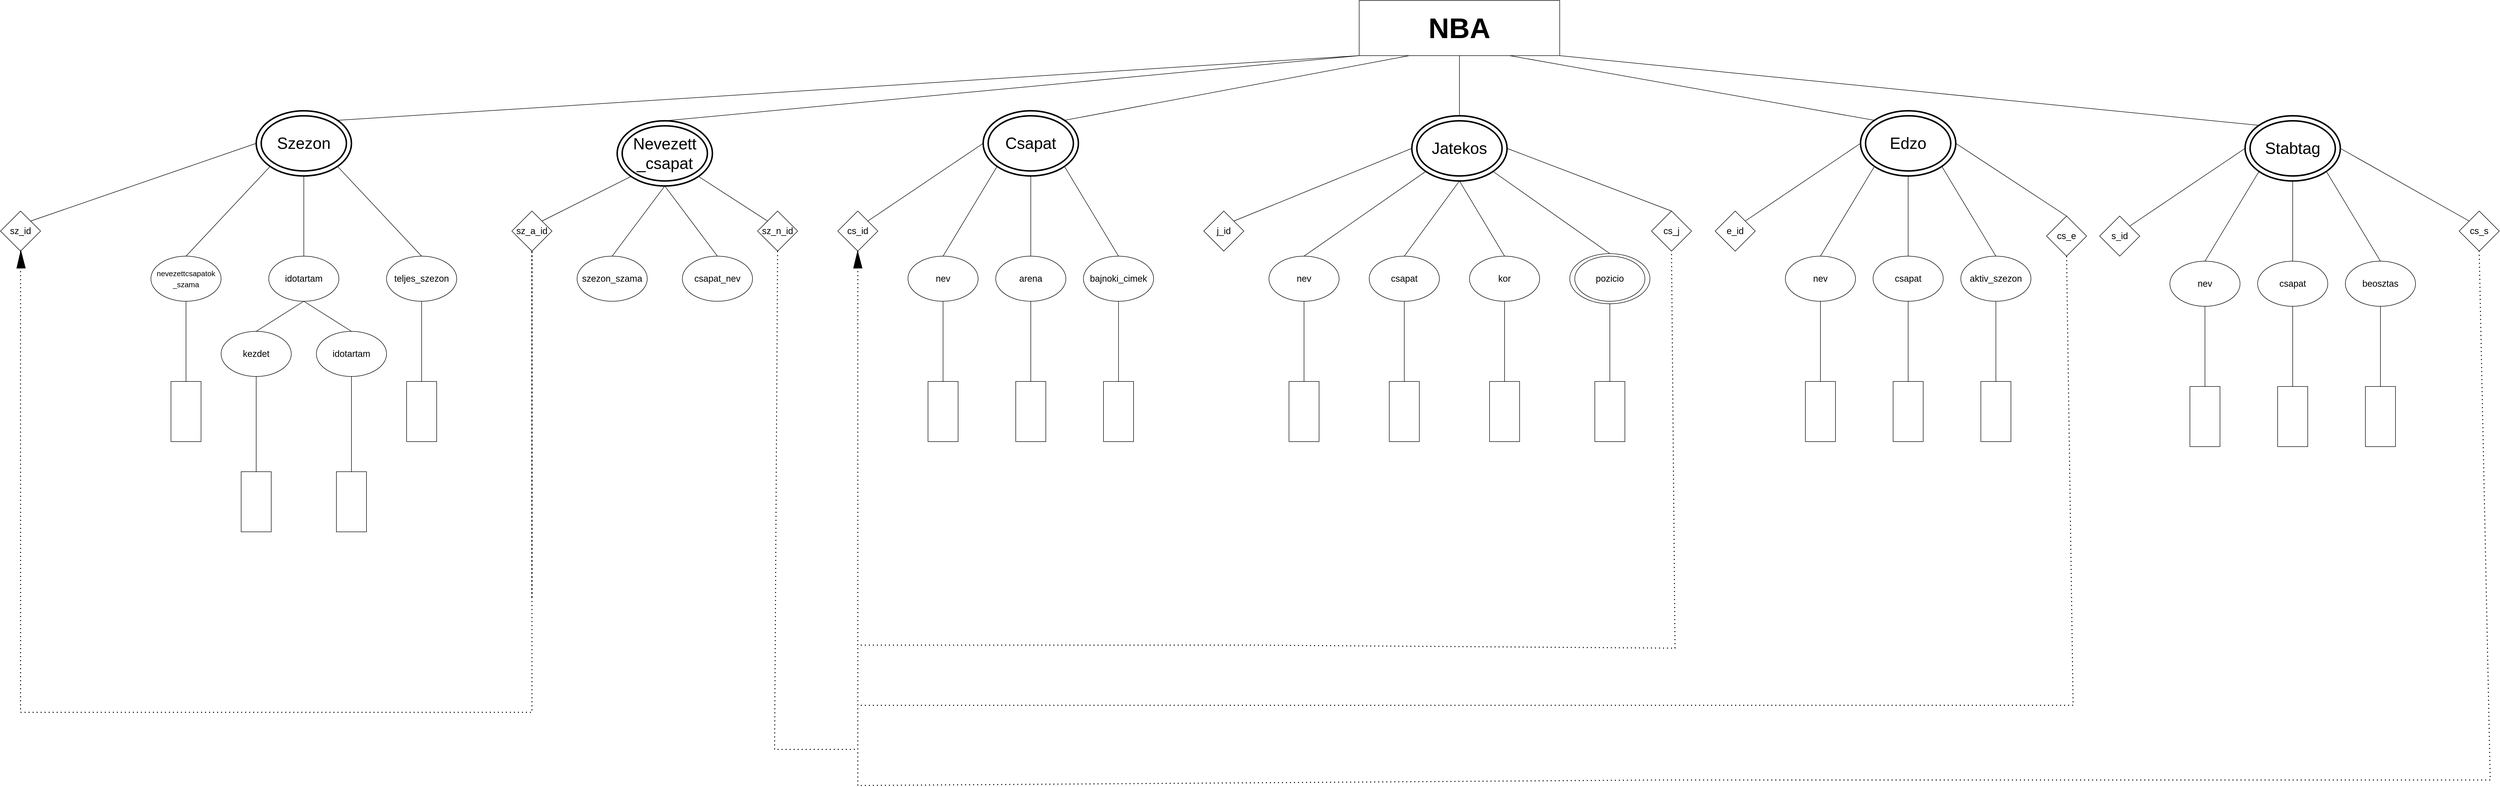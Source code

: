 <mxfile version="20.3.0" type="device"><diagram id="XvkSW-21fXnKcJ_qnchB" name="1 oldal"><mxGraphModel dx="9149" dy="3593" grid="0" gridSize="10" guides="1" tooltips="1" connect="1" arrows="1" fold="1" page="1" pageScale="1" pageWidth="2336" pageHeight="1654" math="0" shadow="0"><root><mxCell id="0"/><mxCell id="1" parent="0"/><mxCell id="HD0RtBmi1wd71vwxztZB-1" value="&lt;font style=&quot;font-size: 57px&quot;&gt;&lt;b&gt;NBA&lt;/b&gt;&lt;/font&gt;" style="rounded=0;whiteSpace=wrap;html=1;" parent="1" vertex="1"><mxGeometry x="1240" y="30" width="400" height="110" as="geometry"/></mxCell><mxCell id="HD0RtBmi1wd71vwxztZB-2" value="" style="ellipse;whiteSpace=wrap;html=1;shadow=0;strokeWidth=3;perimeterSpacing=0;sketch=0;verticalAlign=middle;horizontal=1;fillColor=none;" parent="1" vertex="1"><mxGeometry x="-950" y="260" width="170" height="110" as="geometry"/></mxCell><mxCell id="HD0RtBmi1wd71vwxztZB-7" value="&lt;font style=&quot;font-size: 32px&quot;&gt;Szezon&lt;/font&gt;" style="ellipse;whiteSpace=wrap;html=1;shadow=0;sketch=0;strokeColor=#000000;strokeWidth=3;fillColor=none;gradientColor=none;" parent="1" vertex="1"><mxGeometry x="-960" y="250" width="190" height="130" as="geometry"/></mxCell><mxCell id="HD0RtBmi1wd71vwxztZB-28" value="idotartam" style="ellipse;whiteSpace=wrap;html=1;shadow=0;sketch=0;strokeColor=#000000;strokeWidth=1;fillColor=none;gradientColor=none;fontSize=18;" parent="1" vertex="1"><mxGeometry x="-935" y="540" width="140" height="90" as="geometry"/></mxCell><mxCell id="HD0RtBmi1wd71vwxztZB-29" value="&lt;font style=&quot;font-size: 15px&quot;&gt;nevezettcsapatok&lt;br&gt;_szama&lt;/font&gt;" style="ellipse;whiteSpace=wrap;html=1;shadow=0;sketch=0;strokeColor=#000000;strokeWidth=1;fillColor=none;gradientColor=none;fontSize=18;" parent="1" vertex="1"><mxGeometry x="-1170" y="540" width="140" height="90" as="geometry"/></mxCell><mxCell id="HD0RtBmi1wd71vwxztZB-30" value="teljes_szezon" style="ellipse;whiteSpace=wrap;html=1;shadow=0;sketch=0;strokeColor=#000000;strokeWidth=1;fillColor=none;gradientColor=none;fontSize=18;" parent="1" vertex="1"><mxGeometry x="-700" y="540" width="140" height="90" as="geometry"/></mxCell><mxCell id="HD0RtBmi1wd71vwxztZB-31" value="kezdet" style="ellipse;whiteSpace=wrap;html=1;shadow=0;sketch=0;strokeColor=#000000;strokeWidth=1;fillColor=none;gradientColor=none;fontSize=18;" parent="1" vertex="1"><mxGeometry x="-1030" y="690" width="140" height="90" as="geometry"/></mxCell><mxCell id="HD0RtBmi1wd71vwxztZB-32" value="idotartam" style="ellipse;whiteSpace=wrap;html=1;shadow=0;sketch=0;strokeColor=#000000;strokeWidth=1;fillColor=none;gradientColor=none;fontSize=18;" parent="1" vertex="1"><mxGeometry x="-840" y="690" width="140" height="90" as="geometry"/></mxCell><mxCell id="HD0RtBmi1wd71vwxztZB-33" value="" style="ellipse;whiteSpace=wrap;html=1;shadow=0;strokeWidth=3;perimeterSpacing=0;sketch=0;verticalAlign=middle;horizontal=1;fillColor=none;" parent="1" vertex="1"><mxGeometry x="500" y="260" width="170" height="110" as="geometry"/></mxCell><mxCell id="HD0RtBmi1wd71vwxztZB-34" value="&lt;font style=&quot;font-size: 32px&quot;&gt;Csapat&lt;/font&gt;" style="ellipse;whiteSpace=wrap;html=1;shadow=0;sketch=0;strokeColor=#000000;strokeWidth=3;fillColor=none;gradientColor=none;" parent="1" vertex="1"><mxGeometry x="490" y="250" width="190" height="130" as="geometry"/></mxCell><mxCell id="HD0RtBmi1wd71vwxztZB-35" value="nev" style="ellipse;whiteSpace=wrap;html=1;shadow=0;sketch=0;strokeColor=#000000;strokeWidth=1;fillColor=none;gradientColor=none;fontSize=18;" parent="1" vertex="1"><mxGeometry x="340" y="540" width="140" height="90" as="geometry"/></mxCell><mxCell id="HD0RtBmi1wd71vwxztZB-36" value="sz_id" style="rhombus;whiteSpace=wrap;html=1;shadow=0;sketch=0;strokeColor=#000000;strokeWidth=1;fillColor=none;gradientColor=none;fontSize=18;" parent="1" vertex="1"><mxGeometry x="-1470" y="450" width="80" height="80" as="geometry"/></mxCell><mxCell id="HD0RtBmi1wd71vwxztZB-37" value="arena" style="ellipse;whiteSpace=wrap;html=1;shadow=0;sketch=0;strokeColor=#000000;strokeWidth=1;fillColor=none;gradientColor=none;fontSize=18;" parent="1" vertex="1"><mxGeometry x="515" y="540" width="140" height="90" as="geometry"/></mxCell><mxCell id="HD0RtBmi1wd71vwxztZB-38" value="bajnoki_cimek" style="ellipse;whiteSpace=wrap;html=1;shadow=0;sketch=0;strokeColor=#000000;strokeWidth=1;fillColor=none;gradientColor=none;fontSize=18;" parent="1" vertex="1"><mxGeometry x="690" y="540" width="140" height="90" as="geometry"/></mxCell><mxCell id="HD0RtBmi1wd71vwxztZB-39" value="" style="ellipse;whiteSpace=wrap;html=1;shadow=0;strokeWidth=3;perimeterSpacing=0;sketch=0;verticalAlign=middle;horizontal=1;fillColor=none;" parent="1" vertex="1"><mxGeometry x="1355" y="270" width="170" height="110" as="geometry"/></mxCell><mxCell id="HD0RtBmi1wd71vwxztZB-40" value="&lt;font style=&quot;font-size: 32px&quot;&gt;Jatekos&lt;/font&gt;" style="ellipse;whiteSpace=wrap;html=1;shadow=0;sketch=0;strokeColor=#000000;strokeWidth=3;fillColor=none;gradientColor=none;" parent="1" vertex="1"><mxGeometry x="1345" y="260" width="190" height="130" as="geometry"/></mxCell><mxCell id="HD0RtBmi1wd71vwxztZB-43" value="nev" style="ellipse;whiteSpace=wrap;html=1;shadow=0;sketch=0;strokeColor=#000000;strokeWidth=1;fillColor=none;gradientColor=none;fontSize=18;" parent="1" vertex="1"><mxGeometry x="1060" y="540" width="140" height="90" as="geometry"/></mxCell><mxCell id="HD0RtBmi1wd71vwxztZB-44" value="csapat" style="ellipse;whiteSpace=wrap;html=1;shadow=0;sketch=0;strokeColor=#000000;strokeWidth=1;fillColor=none;gradientColor=none;fontSize=18;" parent="1" vertex="1"><mxGeometry x="1260" y="540" width="140" height="90" as="geometry"/></mxCell><mxCell id="HD0RtBmi1wd71vwxztZB-45" value="kor" style="ellipse;whiteSpace=wrap;html=1;shadow=0;sketch=0;strokeColor=#000000;strokeWidth=1;fillColor=none;gradientColor=none;fontSize=18;" parent="1" vertex="1"><mxGeometry x="1460" y="540" width="140" height="90" as="geometry"/></mxCell><mxCell id="HD0RtBmi1wd71vwxztZB-46" value="pozicio" style="ellipse;whiteSpace=wrap;html=1;shadow=0;sketch=0;strokeColor=#000000;strokeWidth=1;fillColor=none;gradientColor=none;fontSize=18;" parent="1" vertex="1"><mxGeometry x="1670" y="540" width="140" height="90" as="geometry"/></mxCell><mxCell id="HD0RtBmi1wd71vwxztZB-47" value="" style="ellipse;whiteSpace=wrap;html=1;shadow=0;sketch=0;strokeColor=#000000;strokeWidth=1;fillColor=none;gradientColor=none;fontSize=18;" parent="1" vertex="1"><mxGeometry x="1660" y="535" width="160" height="100" as="geometry"/></mxCell><mxCell id="HD0RtBmi1wd71vwxztZB-48" value="cs_id" style="rhombus;whiteSpace=wrap;html=1;shadow=0;sketch=0;strokeColor=#000000;strokeWidth=1;fillColor=none;gradientColor=none;fontSize=18;" parent="1" vertex="1"><mxGeometry x="200" y="450" width="80" height="80" as="geometry"/></mxCell><mxCell id="HD0RtBmi1wd71vwxztZB-50" value="j_id" style="rhombus;whiteSpace=wrap;html=1;shadow=0;sketch=0;strokeColor=#000000;strokeWidth=1;fillColor=none;gradientColor=none;fontSize=18;" parent="1" vertex="1"><mxGeometry x="930" y="450" width="80" height="80" as="geometry"/></mxCell><mxCell id="HD0RtBmi1wd71vwxztZB-51" value="" style="ellipse;whiteSpace=wrap;html=1;shadow=0;strokeWidth=3;perimeterSpacing=0;sketch=0;verticalAlign=middle;horizontal=1;fillColor=none;" parent="1" vertex="1"><mxGeometry x="2250" y="260" width="170" height="110" as="geometry"/></mxCell><mxCell id="HD0RtBmi1wd71vwxztZB-52" value="&lt;font style=&quot;font-size: 32px&quot;&gt;Edzo&lt;/font&gt;" style="ellipse;whiteSpace=wrap;html=1;shadow=0;sketch=0;strokeColor=#000000;strokeWidth=3;fillColor=none;gradientColor=none;" parent="1" vertex="1"><mxGeometry x="2240" y="250" width="190" height="130" as="geometry"/></mxCell><mxCell id="HD0RtBmi1wd71vwxztZB-53" value="nev" style="ellipse;whiteSpace=wrap;html=1;shadow=0;sketch=0;strokeColor=#000000;strokeWidth=1;fillColor=none;gradientColor=none;fontSize=18;" parent="1" vertex="1"><mxGeometry x="2090" y="540" width="140" height="90" as="geometry"/></mxCell><mxCell id="HD0RtBmi1wd71vwxztZB-54" value="csapat" style="ellipse;whiteSpace=wrap;html=1;shadow=0;sketch=0;strokeColor=#000000;strokeWidth=1;fillColor=none;gradientColor=none;fontSize=18;" parent="1" vertex="1"><mxGeometry x="2265" y="540" width="140" height="90" as="geometry"/></mxCell><mxCell id="HD0RtBmi1wd71vwxztZB-55" value="aktiv_szezon" style="ellipse;whiteSpace=wrap;html=1;shadow=0;sketch=0;strokeColor=#000000;strokeWidth=1;fillColor=none;gradientColor=none;fontSize=18;" parent="1" vertex="1"><mxGeometry x="2440" y="540" width="140" height="90" as="geometry"/></mxCell><mxCell id="HD0RtBmi1wd71vwxztZB-56" value="e_id" style="rhombus;whiteSpace=wrap;html=1;shadow=0;sketch=0;strokeColor=#000000;strokeWidth=1;fillColor=none;gradientColor=none;fontSize=18;" parent="1" vertex="1"><mxGeometry x="1950" y="450" width="80" height="80" as="geometry"/></mxCell><mxCell id="HD0RtBmi1wd71vwxztZB-57" value="" style="ellipse;whiteSpace=wrap;html=1;shadow=0;strokeWidth=3;perimeterSpacing=0;sketch=0;verticalAlign=middle;horizontal=1;fillColor=none;" parent="1" vertex="1"><mxGeometry x="3017" y="270" width="170" height="110" as="geometry"/></mxCell><mxCell id="HD0RtBmi1wd71vwxztZB-58" value="&lt;font style=&quot;font-size: 32px&quot;&gt;Stabtag&lt;/font&gt;" style="ellipse;whiteSpace=wrap;html=1;shadow=0;sketch=0;strokeColor=#000000;strokeWidth=3;fillColor=none;gradientColor=none;" parent="1" vertex="1"><mxGeometry x="3007" y="260" width="190" height="130" as="geometry"/></mxCell><mxCell id="HD0RtBmi1wd71vwxztZB-59" value="nev" style="ellipse;whiteSpace=wrap;html=1;shadow=0;sketch=0;strokeColor=#000000;strokeWidth=1;fillColor=none;gradientColor=none;fontSize=18;" parent="1" vertex="1"><mxGeometry x="2857" y="550" width="140" height="90" as="geometry"/></mxCell><mxCell id="HD0RtBmi1wd71vwxztZB-60" value="csapat" style="ellipse;whiteSpace=wrap;html=1;shadow=0;sketch=0;strokeColor=#000000;strokeWidth=1;fillColor=none;gradientColor=none;fontSize=18;" parent="1" vertex="1"><mxGeometry x="3032" y="550" width="140" height="90" as="geometry"/></mxCell><mxCell id="HD0RtBmi1wd71vwxztZB-61" value="beosztas" style="ellipse;whiteSpace=wrap;html=1;shadow=0;sketch=0;strokeColor=#000000;strokeWidth=1;fillColor=none;gradientColor=none;fontSize=18;" parent="1" vertex="1"><mxGeometry x="3207" y="550" width="140" height="90" as="geometry"/></mxCell><mxCell id="HD0RtBmi1wd71vwxztZB-62" value="s_id" style="rhombus;whiteSpace=wrap;html=1;shadow=0;sketch=0;strokeColor=#000000;strokeWidth=1;fillColor=none;gradientColor=none;fontSize=18;" parent="1" vertex="1"><mxGeometry x="2717" y="460" width="80" height="80" as="geometry"/></mxCell><mxCell id="HD0RtBmi1wd71vwxztZB-63" value="" style="endArrow=none;html=1;fontSize=18;entryX=0;entryY=1;entryDx=0;entryDy=0;exitX=1;exitY=0;exitDx=0;exitDy=0;" parent="1" source="HD0RtBmi1wd71vwxztZB-7" target="HD0RtBmi1wd71vwxztZB-1" edge="1"><mxGeometry width="50" height="50" relative="1" as="geometry"><mxPoint x="630" y="130" as="sourcePoint"/><mxPoint x="680" y="80" as="targetPoint"/></mxGeometry></mxCell><mxCell id="HD0RtBmi1wd71vwxztZB-64" value="" style="endArrow=none;html=1;fontSize=18;entryX=0.25;entryY=1;entryDx=0;entryDy=0;exitX=1;exitY=0;exitDx=0;exitDy=0;" parent="1" source="HD0RtBmi1wd71vwxztZB-34" target="HD0RtBmi1wd71vwxztZB-1" edge="1"><mxGeometry width="50" height="50" relative="1" as="geometry"><mxPoint x="-147.66" y="279.151" as="sourcePoint"/><mxPoint x="1250" y="150" as="targetPoint"/></mxGeometry></mxCell><mxCell id="HD0RtBmi1wd71vwxztZB-65" value="" style="endArrow=none;html=1;fontSize=18;entryX=0.5;entryY=1;entryDx=0;entryDy=0;exitX=0.5;exitY=0;exitDx=0;exitDy=0;" parent="1" source="HD0RtBmi1wd71vwxztZB-40" target="HD0RtBmi1wd71vwxztZB-1" edge="1"><mxGeometry width="50" height="50" relative="1" as="geometry"><mxPoint x="-137.66" y="289.151" as="sourcePoint"/><mxPoint x="1260" y="160" as="targetPoint"/></mxGeometry></mxCell><mxCell id="HD0RtBmi1wd71vwxztZB-66" value="" style="endArrow=none;html=1;fontSize=18;entryX=0.75;entryY=1;entryDx=0;entryDy=0;exitX=0;exitY=0;exitDx=0;exitDy=0;" parent="1" source="HD0RtBmi1wd71vwxztZB-52" target="HD0RtBmi1wd71vwxztZB-1" edge="1"><mxGeometry width="50" height="50" relative="1" as="geometry"><mxPoint x="-127.66" y="299.151" as="sourcePoint"/><mxPoint x="1270" y="170" as="targetPoint"/></mxGeometry></mxCell><mxCell id="HD0RtBmi1wd71vwxztZB-67" value="" style="endArrow=none;html=1;fontSize=18;entryX=1;entryY=1;entryDx=0;entryDy=0;exitX=0;exitY=0;exitDx=0;exitDy=0;" parent="1" source="HD0RtBmi1wd71vwxztZB-58" target="HD0RtBmi1wd71vwxztZB-1" edge="1"><mxGeometry width="50" height="50" relative="1" as="geometry"><mxPoint x="2277.66" y="279.151" as="sourcePoint"/><mxPoint x="1550" y="150" as="targetPoint"/></mxGeometry></mxCell><mxCell id="HD0RtBmi1wd71vwxztZB-68" value="" style="endArrow=none;html=1;fontSize=18;entryX=0;entryY=0.5;entryDx=0;entryDy=0;exitX=1;exitY=0;exitDx=0;exitDy=0;" parent="1" source="HD0RtBmi1wd71vwxztZB-36" target="HD0RtBmi1wd71vwxztZB-7" edge="1"><mxGeometry width="50" height="50" relative="1" as="geometry"><mxPoint x="-1210" y="460" as="sourcePoint"/><mxPoint x="-1160" y="410" as="targetPoint"/></mxGeometry></mxCell><mxCell id="HD0RtBmi1wd71vwxztZB-69" value="" style="endArrow=none;html=1;fontSize=18;entryX=0;entryY=1;entryDx=0;entryDy=0;exitX=0.5;exitY=0;exitDx=0;exitDy=0;" parent="1" source="HD0RtBmi1wd71vwxztZB-29" target="HD0RtBmi1wd71vwxztZB-7" edge="1"><mxGeometry width="50" height="50" relative="1" as="geometry"><mxPoint x="-1400" y="480" as="sourcePoint"/><mxPoint x="-950" y="325" as="targetPoint"/></mxGeometry></mxCell><mxCell id="HD0RtBmi1wd71vwxztZB-70" value="" style="endArrow=none;html=1;fontSize=18;entryX=0.5;entryY=1;entryDx=0;entryDy=0;exitX=0.5;exitY=0;exitDx=0;exitDy=0;" parent="1" source="HD0RtBmi1wd71vwxztZB-28" target="HD0RtBmi1wd71vwxztZB-7" edge="1"><mxGeometry width="50" height="50" relative="1" as="geometry"><mxPoint x="-1090" y="550" as="sourcePoint"/><mxPoint x="-922.34" y="370.849" as="targetPoint"/></mxGeometry></mxCell><mxCell id="HD0RtBmi1wd71vwxztZB-71" value="" style="endArrow=none;html=1;fontSize=18;entryX=1;entryY=1;entryDx=0;entryDy=0;exitX=0.5;exitY=0;exitDx=0;exitDy=0;" parent="1" source="HD0RtBmi1wd71vwxztZB-30" target="HD0RtBmi1wd71vwxztZB-7" edge="1"><mxGeometry width="50" height="50" relative="1" as="geometry"><mxPoint x="-1080" y="560" as="sourcePoint"/><mxPoint x="-912.34" y="380.849" as="targetPoint"/></mxGeometry></mxCell><mxCell id="HD0RtBmi1wd71vwxztZB-72" value="" style="endArrow=none;html=1;fontSize=18;entryX=0.5;entryY=1;entryDx=0;entryDy=0;exitX=0.5;exitY=0;exitDx=0;exitDy=0;" parent="1" source="HD0RtBmi1wd71vwxztZB-31" target="HD0RtBmi1wd71vwxztZB-28" edge="1"><mxGeometry width="50" height="50" relative="1" as="geometry"><mxPoint x="-1070" y="570" as="sourcePoint"/><mxPoint x="-902.34" y="390.849" as="targetPoint"/></mxGeometry></mxCell><mxCell id="HD0RtBmi1wd71vwxztZB-73" value="" style="endArrow=none;html=1;fontSize=18;entryX=0.5;entryY=1;entryDx=0;entryDy=0;exitX=0.5;exitY=0;exitDx=0;exitDy=0;" parent="1" source="HD0RtBmi1wd71vwxztZB-32" target="HD0RtBmi1wd71vwxztZB-28" edge="1"><mxGeometry width="50" height="50" relative="1" as="geometry"><mxPoint x="-950" y="700" as="sourcePoint"/><mxPoint x="-855" y="640" as="targetPoint"/></mxGeometry></mxCell><mxCell id="HD0RtBmi1wd71vwxztZB-75" value="" style="rounded=0;whiteSpace=wrap;html=1;shadow=0;sketch=0;strokeColor=#000000;strokeWidth=1;fillColor=none;gradientColor=none;fontSize=18;rotation=90;" parent="1" vertex="1"><mxGeometry x="-1160" y="820" width="120" height="60" as="geometry"/></mxCell><mxCell id="HD0RtBmi1wd71vwxztZB-76" value="" style="endArrow=none;html=1;fontSize=18;exitX=0;exitY=0.5;exitDx=0;exitDy=0;entryX=0.5;entryY=1;entryDx=0;entryDy=0;" parent="1" source="HD0RtBmi1wd71vwxztZB-75" target="HD0RtBmi1wd71vwxztZB-29" edge="1"><mxGeometry width="50" height="50" relative="1" as="geometry"><mxPoint x="-1450" y="750" as="sourcePoint"/><mxPoint x="-1150" y="730" as="targetPoint"/></mxGeometry></mxCell><mxCell id="HD0RtBmi1wd71vwxztZB-77" value="" style="rounded=0;whiteSpace=wrap;html=1;shadow=0;sketch=0;strokeColor=#000000;strokeWidth=1;fillColor=none;gradientColor=none;fontSize=18;rotation=90;" parent="1" vertex="1"><mxGeometry x="-1020" y="1000" width="120" height="60" as="geometry"/></mxCell><mxCell id="HD0RtBmi1wd71vwxztZB-78" value="" style="endArrow=none;html=1;fontSize=18;exitX=0;exitY=0.5;exitDx=0;exitDy=0;entryX=0.5;entryY=1;entryDx=0;entryDy=0;" parent="1" source="HD0RtBmi1wd71vwxztZB-77" target="HD0RtBmi1wd71vwxztZB-31" edge="1"><mxGeometry width="50" height="50" relative="1" as="geometry"><mxPoint x="-1310" y="930" as="sourcePoint"/><mxPoint x="-880" y="900" as="targetPoint"/></mxGeometry></mxCell><mxCell id="HD0RtBmi1wd71vwxztZB-79" value="" style="rounded=0;whiteSpace=wrap;html=1;shadow=0;sketch=0;strokeColor=#000000;strokeWidth=1;fillColor=none;gradientColor=none;fontSize=18;rotation=90;" parent="1" vertex="1"><mxGeometry x="-830" y="1000" width="120" height="60" as="geometry"/></mxCell><mxCell id="HD0RtBmi1wd71vwxztZB-80" value="" style="endArrow=none;html=1;fontSize=18;exitX=0;exitY=0.5;exitDx=0;exitDy=0;entryX=0.5;entryY=1;entryDx=0;entryDy=0;" parent="1" source="HD0RtBmi1wd71vwxztZB-79" target="HD0RtBmi1wd71vwxztZB-32" edge="1"><mxGeometry width="50" height="50" relative="1" as="geometry"><mxPoint x="-1120" y="930" as="sourcePoint"/><mxPoint x="-770" y="810" as="targetPoint"/></mxGeometry></mxCell><mxCell id="HD0RtBmi1wd71vwxztZB-81" value="" style="rounded=0;whiteSpace=wrap;html=1;shadow=0;sketch=0;strokeColor=#000000;strokeWidth=1;fillColor=none;gradientColor=none;fontSize=18;rotation=90;" parent="1" vertex="1"><mxGeometry x="-690" y="820" width="120" height="60" as="geometry"/></mxCell><mxCell id="HD0RtBmi1wd71vwxztZB-82" value="" style="endArrow=none;html=1;fontSize=18;exitX=0;exitY=0.5;exitDx=0;exitDy=0;entryX=0.5;entryY=1;entryDx=0;entryDy=0;" parent="1" source="HD0RtBmi1wd71vwxztZB-81" target="HD0RtBmi1wd71vwxztZB-30" edge="1"><mxGeometry width="50" height="50" relative="1" as="geometry"><mxPoint x="-980" y="815" as="sourcePoint"/><mxPoint x="-640" y="635" as="targetPoint"/></mxGeometry></mxCell><mxCell id="HD0RtBmi1wd71vwxztZB-85" value="" style="endArrow=none;html=1;fontSize=18;entryX=0;entryY=0.5;entryDx=0;entryDy=0;exitX=1;exitY=0;exitDx=0;exitDy=0;" parent="1" source="HD0RtBmi1wd71vwxztZB-48" target="HD0RtBmi1wd71vwxztZB-34" edge="1"><mxGeometry width="50" height="50" relative="1" as="geometry"><mxPoint x="110" y="555" as="sourcePoint"/><mxPoint x="560" y="400" as="targetPoint"/></mxGeometry></mxCell><mxCell id="HD0RtBmi1wd71vwxztZB-86" value="" style="endArrow=none;html=1;fontSize=18;entryX=0;entryY=1;entryDx=0;entryDy=0;exitX=0.5;exitY=0;exitDx=0;exitDy=0;" parent="1" source="HD0RtBmi1wd71vwxztZB-35" target="HD0RtBmi1wd71vwxztZB-34" edge="1"><mxGeometry width="50" height="50" relative="1" as="geometry"><mxPoint x="300" y="565" as="sourcePoint"/><mxPoint x="530" y="410" as="targetPoint"/></mxGeometry></mxCell><mxCell id="HD0RtBmi1wd71vwxztZB-87" value="" style="endArrow=none;html=1;fontSize=18;entryX=0.5;entryY=1;entryDx=0;entryDy=0;exitX=0.5;exitY=0;exitDx=0;exitDy=0;" parent="1" source="HD0RtBmi1wd71vwxztZB-37" target="HD0RtBmi1wd71vwxztZB-34" edge="1"><mxGeometry width="50" height="50" relative="1" as="geometry"><mxPoint x="420" y="550" as="sourcePoint"/><mxPoint x="527.66" y="370.849" as="targetPoint"/></mxGeometry></mxCell><mxCell id="HD0RtBmi1wd71vwxztZB-88" value="" style="endArrow=none;html=1;fontSize=18;entryX=1;entryY=1;entryDx=0;entryDy=0;exitX=0.5;exitY=0;exitDx=0;exitDy=0;" parent="1" source="HD0RtBmi1wd71vwxztZB-38" target="HD0RtBmi1wd71vwxztZB-34" edge="1"><mxGeometry width="50" height="50" relative="1" as="geometry"><mxPoint x="595" y="550" as="sourcePoint"/><mxPoint x="595" y="390" as="targetPoint"/></mxGeometry></mxCell><mxCell id="HD0RtBmi1wd71vwxztZB-89" value="" style="rounded=0;whiteSpace=wrap;html=1;shadow=0;sketch=0;strokeColor=#000000;strokeWidth=1;fillColor=none;gradientColor=none;fontSize=18;rotation=90;" parent="1" vertex="1"><mxGeometry x="350" y="820" width="120" height="60" as="geometry"/></mxCell><mxCell id="HD0RtBmi1wd71vwxztZB-90" value="" style="endArrow=none;html=1;fontSize=18;exitX=0;exitY=0.5;exitDx=0;exitDy=0;entryX=0.5;entryY=1;entryDx=0;entryDy=0;" parent="1" source="HD0RtBmi1wd71vwxztZB-89" target="HD0RtBmi1wd71vwxztZB-35" edge="1"><mxGeometry width="50" height="50" relative="1" as="geometry"><mxPoint x="60" y="815" as="sourcePoint"/><mxPoint x="340" y="660" as="targetPoint"/></mxGeometry></mxCell><mxCell id="HD0RtBmi1wd71vwxztZB-91" value="" style="rounded=0;whiteSpace=wrap;html=1;shadow=0;sketch=0;strokeColor=#000000;strokeWidth=1;fillColor=none;gradientColor=none;fontSize=18;rotation=90;" parent="1" vertex="1"><mxGeometry x="525" y="820" width="120" height="60" as="geometry"/></mxCell><mxCell id="HD0RtBmi1wd71vwxztZB-92" value="" style="endArrow=none;html=1;fontSize=18;exitX=0;exitY=0.5;exitDx=0;exitDy=0;entryX=0.5;entryY=1;entryDx=0;entryDy=0;" parent="1" source="HD0RtBmi1wd71vwxztZB-91" target="HD0RtBmi1wd71vwxztZB-37" edge="1"><mxGeometry width="50" height="50" relative="1" as="geometry"><mxPoint x="240" y="827.5" as="sourcePoint"/><mxPoint x="580" y="630" as="targetPoint"/></mxGeometry></mxCell><mxCell id="HD0RtBmi1wd71vwxztZB-93" value="" style="rounded=0;whiteSpace=wrap;html=1;shadow=0;sketch=0;strokeColor=#000000;strokeWidth=1;fillColor=none;gradientColor=none;fontSize=18;rotation=90;" parent="1" vertex="1"><mxGeometry x="700" y="820" width="120" height="60" as="geometry"/></mxCell><mxCell id="HD0RtBmi1wd71vwxztZB-94" value="" style="endArrow=none;html=1;fontSize=18;exitX=0;exitY=0.5;exitDx=0;exitDy=0;entryX=0.5;entryY=1;entryDx=0;entryDy=0;" parent="1" source="HD0RtBmi1wd71vwxztZB-93" target="HD0RtBmi1wd71vwxztZB-38" edge="1"><mxGeometry width="50" height="50" relative="1" as="geometry"><mxPoint x="400" y="875" as="sourcePoint"/><mxPoint x="750" y="690" as="targetPoint"/></mxGeometry></mxCell><mxCell id="HD0RtBmi1wd71vwxztZB-95" value="" style="rounded=0;whiteSpace=wrap;html=1;shadow=0;sketch=0;strokeColor=#000000;strokeWidth=1;fillColor=none;gradientColor=none;fontSize=18;rotation=90;" parent="1" vertex="1"><mxGeometry x="1070" y="820" width="120" height="60" as="geometry"/></mxCell><mxCell id="HD0RtBmi1wd71vwxztZB-96" value="" style="endArrow=none;html=1;fontSize=18;exitX=0;exitY=0.5;exitDx=0;exitDy=0;entryX=0.5;entryY=1;entryDx=0;entryDy=0;" parent="1" source="HD0RtBmi1wd71vwxztZB-95" target="HD0RtBmi1wd71vwxztZB-43" edge="1"><mxGeometry width="50" height="50" relative="1" as="geometry"><mxPoint x="770" y="887" as="sourcePoint"/><mxPoint x="1120" y="702" as="targetPoint"/></mxGeometry></mxCell><mxCell id="HD0RtBmi1wd71vwxztZB-97" value="" style="rounded=0;whiteSpace=wrap;html=1;shadow=0;sketch=0;strokeColor=#000000;strokeWidth=1;fillColor=none;gradientColor=none;fontSize=18;rotation=90;" parent="1" vertex="1"><mxGeometry x="1270" y="820" width="120" height="60" as="geometry"/></mxCell><mxCell id="HD0RtBmi1wd71vwxztZB-98" value="" style="endArrow=none;html=1;fontSize=18;exitX=0;exitY=0.5;exitDx=0;exitDy=0;entryX=0.5;entryY=1;entryDx=0;entryDy=0;" parent="1" source="HD0RtBmi1wd71vwxztZB-97" target="HD0RtBmi1wd71vwxztZB-44" edge="1"><mxGeometry width="50" height="50" relative="1" as="geometry"><mxPoint x="1000" y="1025" as="sourcePoint"/><mxPoint x="1350" y="720" as="targetPoint"/></mxGeometry></mxCell><mxCell id="HD0RtBmi1wd71vwxztZB-99" value="" style="rounded=0;whiteSpace=wrap;html=1;shadow=0;sketch=0;strokeColor=#000000;strokeWidth=1;fillColor=none;gradientColor=none;fontSize=18;rotation=90;" parent="1" vertex="1"><mxGeometry x="1470" y="820" width="120" height="60" as="geometry"/></mxCell><mxCell id="HD0RtBmi1wd71vwxztZB-100" value="" style="endArrow=none;html=1;fontSize=18;exitX=0;exitY=0.5;exitDx=0;exitDy=0;entryX=0.5;entryY=1;entryDx=0;entryDy=0;" parent="1" source="HD0RtBmi1wd71vwxztZB-99" target="HD0RtBmi1wd71vwxztZB-45" edge="1"><mxGeometry width="50" height="50" relative="1" as="geometry"><mxPoint x="1190" y="1075" as="sourcePoint"/><mxPoint x="1520" y="680" as="targetPoint"/></mxGeometry></mxCell><mxCell id="HD0RtBmi1wd71vwxztZB-101" value="" style="rounded=0;whiteSpace=wrap;html=1;shadow=0;sketch=0;strokeColor=#000000;strokeWidth=1;fillColor=none;gradientColor=none;fontSize=18;rotation=90;" parent="1" vertex="1"><mxGeometry x="1680" y="820" width="120" height="60" as="geometry"/></mxCell><mxCell id="HD0RtBmi1wd71vwxztZB-102" value="" style="endArrow=none;html=1;fontSize=18;exitX=0;exitY=0.5;exitDx=0;exitDy=0;entryX=0.5;entryY=1;entryDx=0;entryDy=0;" parent="1" source="HD0RtBmi1wd71vwxztZB-101" target="HD0RtBmi1wd71vwxztZB-47" edge="1"><mxGeometry width="50" height="50" relative="1" as="geometry"><mxPoint x="1370" y="1075" as="sourcePoint"/><mxPoint x="1740" y="660" as="targetPoint"/></mxGeometry></mxCell><mxCell id="HD0RtBmi1wd71vwxztZB-104" value="" style="rounded=0;whiteSpace=wrap;html=1;shadow=0;sketch=0;strokeColor=#000000;strokeWidth=1;fillColor=none;gradientColor=none;fontSize=18;rotation=90;" parent="1" vertex="1"><mxGeometry x="2100" y="820" width="120" height="60" as="geometry"/></mxCell><mxCell id="HD0RtBmi1wd71vwxztZB-105" value="" style="endArrow=none;html=1;fontSize=18;exitX=0;exitY=0.5;exitDx=0;exitDy=0;entryX=0.5;entryY=1;entryDx=0;entryDy=0;" parent="1" source="HD0RtBmi1wd71vwxztZB-104" target="HD0RtBmi1wd71vwxztZB-53" edge="1"><mxGeometry width="50" height="50" relative="1" as="geometry"><mxPoint x="1860" y="1165" as="sourcePoint"/><mxPoint x="2190" y="770" as="targetPoint"/></mxGeometry></mxCell><mxCell id="HD0RtBmi1wd71vwxztZB-106" value="" style="rounded=0;whiteSpace=wrap;html=1;shadow=0;sketch=0;strokeColor=#000000;strokeWidth=1;fillColor=none;gradientColor=none;fontSize=18;rotation=90;" parent="1" vertex="1"><mxGeometry x="2275" y="820" width="120" height="60" as="geometry"/></mxCell><mxCell id="HD0RtBmi1wd71vwxztZB-107" value="" style="endArrow=none;html=1;fontSize=18;exitX=0;exitY=0.5;exitDx=0;exitDy=0;entryX=0.5;entryY=1;entryDx=0;entryDy=0;" parent="1" source="HD0RtBmi1wd71vwxztZB-106" target="HD0RtBmi1wd71vwxztZB-54" edge="1"><mxGeometry width="50" height="50" relative="1" as="geometry"><mxPoint x="2010" y="1095" as="sourcePoint"/><mxPoint x="2340" y="700" as="targetPoint"/></mxGeometry></mxCell><mxCell id="HD0RtBmi1wd71vwxztZB-108" value="" style="rounded=0;whiteSpace=wrap;html=1;shadow=0;sketch=0;strokeColor=#000000;strokeWidth=1;fillColor=none;gradientColor=none;fontSize=18;rotation=90;" parent="1" vertex="1"><mxGeometry x="2450" y="820" width="120" height="60" as="geometry"/></mxCell><mxCell id="HD0RtBmi1wd71vwxztZB-109" value="" style="endArrow=none;html=1;fontSize=18;exitX=0;exitY=0.5;exitDx=0;exitDy=0;entryX=0.5;entryY=1;entryDx=0;entryDy=0;" parent="1" source="HD0RtBmi1wd71vwxztZB-108" target="HD0RtBmi1wd71vwxztZB-55" edge="1"><mxGeometry width="50" height="50" relative="1" as="geometry"><mxPoint x="2190" y="1065" as="sourcePoint"/><mxPoint x="2520" y="670" as="targetPoint"/></mxGeometry></mxCell><mxCell id="HD0RtBmi1wd71vwxztZB-110" value="" style="rounded=0;whiteSpace=wrap;html=1;shadow=0;sketch=0;strokeColor=#000000;strokeWidth=1;fillColor=none;gradientColor=none;fontSize=18;rotation=90;" parent="1" vertex="1"><mxGeometry x="2867" y="830" width="120" height="60" as="geometry"/></mxCell><mxCell id="HD0RtBmi1wd71vwxztZB-111" value="" style="endArrow=none;html=1;fontSize=18;exitX=0;exitY=0.5;exitDx=0;exitDy=0;entryX=0.5;entryY=1;entryDx=0;entryDy=0;" parent="1" source="HD0RtBmi1wd71vwxztZB-110" target="HD0RtBmi1wd71vwxztZB-59" edge="1"><mxGeometry width="50" height="50" relative="1" as="geometry"><mxPoint x="2642" y="1040" as="sourcePoint"/><mxPoint x="2972" y="645" as="targetPoint"/></mxGeometry></mxCell><mxCell id="HD0RtBmi1wd71vwxztZB-112" value="" style="rounded=0;whiteSpace=wrap;html=1;shadow=0;sketch=0;strokeColor=#000000;strokeWidth=1;fillColor=none;gradientColor=none;fontSize=18;rotation=90;" parent="1" vertex="1"><mxGeometry x="3042" y="830" width="120" height="60" as="geometry"/></mxCell><mxCell id="HD0RtBmi1wd71vwxztZB-113" value="" style="endArrow=none;html=1;fontSize=18;exitX=0;exitY=0.5;exitDx=0;exitDy=0;entryX=0.5;entryY=1;entryDx=0;entryDy=0;" parent="1" source="HD0RtBmi1wd71vwxztZB-112" target="HD0RtBmi1wd71vwxztZB-60" edge="1"><mxGeometry width="50" height="50" relative="1" as="geometry"><mxPoint x="2857" y="1015" as="sourcePoint"/><mxPoint x="3187" y="620" as="targetPoint"/></mxGeometry></mxCell><mxCell id="HD0RtBmi1wd71vwxztZB-114" value="" style="rounded=0;whiteSpace=wrap;html=1;shadow=0;sketch=0;strokeColor=#000000;strokeWidth=1;fillColor=none;gradientColor=none;fontSize=18;rotation=90;" parent="1" vertex="1"><mxGeometry x="3217" y="830" width="120" height="60" as="geometry"/></mxCell><mxCell id="HD0RtBmi1wd71vwxztZB-115" value="" style="endArrow=none;html=1;fontSize=18;exitX=0;exitY=0.5;exitDx=0;exitDy=0;entryX=0.5;entryY=1;entryDx=0;entryDy=0;" parent="1" source="HD0RtBmi1wd71vwxztZB-114" target="HD0RtBmi1wd71vwxztZB-61" edge="1"><mxGeometry width="50" height="50" relative="1" as="geometry"><mxPoint x="3087" y="1085" as="sourcePoint"/><mxPoint x="3417" y="690" as="targetPoint"/></mxGeometry></mxCell><mxCell id="HD0RtBmi1wd71vwxztZB-116" value="" style="endArrow=none;html=1;fontSize=18;entryX=0;entryY=0.5;entryDx=0;entryDy=0;exitX=1;exitY=0;exitDx=0;exitDy=0;" parent="1" source="HD0RtBmi1wd71vwxztZB-50" target="HD0RtBmi1wd71vwxztZB-40" edge="1"><mxGeometry width="50" height="50" relative="1" as="geometry"><mxPoint x="1030" y="495" as="sourcePoint"/><mxPoint x="1260" y="340" as="targetPoint"/></mxGeometry></mxCell><mxCell id="HD0RtBmi1wd71vwxztZB-117" value="" style="endArrow=none;html=1;fontSize=18;entryX=0;entryY=1;entryDx=0;entryDy=0;exitX=0.5;exitY=0;exitDx=0;exitDy=0;" parent="1" source="HD0RtBmi1wd71vwxztZB-43" target="HD0RtBmi1wd71vwxztZB-40" edge="1"><mxGeometry width="50" height="50" relative="1" as="geometry"><mxPoint x="1000" y="480" as="sourcePoint"/><mxPoint x="1355" y="335" as="targetPoint"/></mxGeometry></mxCell><mxCell id="HD0RtBmi1wd71vwxztZB-118" value="" style="endArrow=none;html=1;fontSize=18;entryX=0.5;entryY=1;entryDx=0;entryDy=0;exitX=0.5;exitY=0;exitDx=0;exitDy=0;" parent="1" source="HD0RtBmi1wd71vwxztZB-44" target="HD0RtBmi1wd71vwxztZB-40" edge="1"><mxGeometry width="50" height="50" relative="1" as="geometry"><mxPoint x="1140" y="550" as="sourcePoint"/><mxPoint x="1382.66" y="380.849" as="targetPoint"/></mxGeometry></mxCell><mxCell id="HD0RtBmi1wd71vwxztZB-119" value="" style="endArrow=none;html=1;fontSize=18;entryX=0.5;entryY=1;entryDx=0;entryDy=0;exitX=0.5;exitY=0;exitDx=0;exitDy=0;" parent="1" source="HD0RtBmi1wd71vwxztZB-45" target="HD0RtBmi1wd71vwxztZB-40" edge="1"><mxGeometry width="50" height="50" relative="1" as="geometry"><mxPoint x="1340" y="550" as="sourcePoint"/><mxPoint x="1450" y="400" as="targetPoint"/></mxGeometry></mxCell><mxCell id="HD0RtBmi1wd71vwxztZB-120" value="" style="endArrow=none;html=1;fontSize=18;exitX=0.5;exitY=0;exitDx=0;exitDy=0;" parent="1" source="HD0RtBmi1wd71vwxztZB-47" edge="1"><mxGeometry width="50" height="50" relative="1" as="geometry"><mxPoint x="1540" y="550" as="sourcePoint"/><mxPoint x="1507" y="371" as="targetPoint"/></mxGeometry></mxCell><mxCell id="HD0RtBmi1wd71vwxztZB-121" value="" style="endArrow=none;html=1;fontSize=18;entryX=0;entryY=0.5;entryDx=0;entryDy=0;exitX=1;exitY=0;exitDx=0;exitDy=0;" parent="1" source="HD0RtBmi1wd71vwxztZB-56" target="HD0RtBmi1wd71vwxztZB-52" edge="1"><mxGeometry width="50" height="50" relative="1" as="geometry"><mxPoint x="2120" y="480" as="sourcePoint"/><mxPoint x="2170" y="430" as="targetPoint"/></mxGeometry></mxCell><mxCell id="HD0RtBmi1wd71vwxztZB-122" value="" style="endArrow=none;html=1;fontSize=18;entryX=0;entryY=1;entryDx=0;entryDy=0;exitX=0.5;exitY=0;exitDx=0;exitDy=0;" parent="1" source="HD0RtBmi1wd71vwxztZB-53" target="HD0RtBmi1wd71vwxztZB-52" edge="1"><mxGeometry width="50" height="50" relative="1" as="geometry"><mxPoint x="2020" y="480" as="sourcePoint"/><mxPoint x="2250" y="325" as="targetPoint"/></mxGeometry></mxCell><mxCell id="HD0RtBmi1wd71vwxztZB-123" value="" style="endArrow=none;html=1;fontSize=18;entryX=0.5;entryY=1;entryDx=0;entryDy=0;exitX=0.5;exitY=0;exitDx=0;exitDy=0;" parent="1" source="HD0RtBmi1wd71vwxztZB-54" target="HD0RtBmi1wd71vwxztZB-52" edge="1"><mxGeometry width="50" height="50" relative="1" as="geometry"><mxPoint x="2170" y="550" as="sourcePoint"/><mxPoint x="2277.66" y="370.849" as="targetPoint"/></mxGeometry></mxCell><mxCell id="HD0RtBmi1wd71vwxztZB-124" value="" style="endArrow=none;html=1;fontSize=18;entryX=1;entryY=1;entryDx=0;entryDy=0;exitX=0.5;exitY=0;exitDx=0;exitDy=0;" parent="1" source="HD0RtBmi1wd71vwxztZB-55" target="HD0RtBmi1wd71vwxztZB-52" edge="1"><mxGeometry width="50" height="50" relative="1" as="geometry"><mxPoint x="2345" y="550" as="sourcePoint"/><mxPoint x="2345" y="390" as="targetPoint"/></mxGeometry></mxCell><mxCell id="HD0RtBmi1wd71vwxztZB-125" value="" style="endArrow=none;html=1;fontSize=18;entryX=0;entryY=0.5;entryDx=0;entryDy=0;exitX=1;exitY=0;exitDx=0;exitDy=0;" parent="1" source="HD0RtBmi1wd71vwxztZB-62" target="HD0RtBmi1wd71vwxztZB-58" edge="1"><mxGeometry width="50" height="50" relative="1" as="geometry"><mxPoint x="2727" y="505" as="sourcePoint"/><mxPoint x="2957" y="350" as="targetPoint"/></mxGeometry></mxCell><mxCell id="HD0RtBmi1wd71vwxztZB-126" value="" style="endArrow=none;html=1;fontSize=18;entryX=0;entryY=1;entryDx=0;entryDy=0;exitX=0.5;exitY=0;exitDx=0;exitDy=0;" parent="1" source="HD0RtBmi1wd71vwxztZB-59" target="HD0RtBmi1wd71vwxztZB-58" edge="1"><mxGeometry width="50" height="50" relative="1" as="geometry"><mxPoint x="2787" y="490" as="sourcePoint"/><mxPoint x="3017" y="335" as="targetPoint"/></mxGeometry></mxCell><mxCell id="HD0RtBmi1wd71vwxztZB-127" value="" style="endArrow=none;html=1;fontSize=18;entryX=0.5;entryY=1;entryDx=0;entryDy=0;exitX=0.5;exitY=0;exitDx=0;exitDy=0;" parent="1" source="HD0RtBmi1wd71vwxztZB-60" target="HD0RtBmi1wd71vwxztZB-58" edge="1"><mxGeometry width="50" height="50" relative="1" as="geometry"><mxPoint x="2797" y="500" as="sourcePoint"/><mxPoint x="3027" y="345" as="targetPoint"/></mxGeometry></mxCell><mxCell id="HD0RtBmi1wd71vwxztZB-128" value="" style="endArrow=none;html=1;fontSize=18;entryX=1;entryY=1;entryDx=0;entryDy=0;exitX=0.5;exitY=0;exitDx=0;exitDy=0;" parent="1" source="HD0RtBmi1wd71vwxztZB-61" target="HD0RtBmi1wd71vwxztZB-58" edge="1"><mxGeometry width="50" height="50" relative="1" as="geometry"><mxPoint x="3112" y="560" as="sourcePoint"/><mxPoint x="3112" y="400" as="targetPoint"/></mxGeometry></mxCell><mxCell id="HD0RtBmi1wd71vwxztZB-129" value="" style="ellipse;whiteSpace=wrap;html=1;shadow=0;strokeWidth=3;perimeterSpacing=0;sketch=0;verticalAlign=middle;horizontal=1;fillColor=none;" parent="1" vertex="1"><mxGeometry x="-230" y="280" width="170" height="110" as="geometry"/></mxCell><mxCell id="HD0RtBmi1wd71vwxztZB-130" value="&lt;font style=&quot;font-size: 32px&quot;&gt;Nevezett&lt;br&gt;_csapat&lt;/font&gt;" style="ellipse;whiteSpace=wrap;html=1;shadow=0;sketch=0;strokeColor=#000000;strokeWidth=3;fillColor=none;gradientColor=none;" parent="1" vertex="1"><mxGeometry x="-240" y="270" width="190" height="130" as="geometry"/></mxCell><mxCell id="HD0RtBmi1wd71vwxztZB-131" value="sz_a_id" style="rhombus;whiteSpace=wrap;html=1;shadow=0;sketch=0;strokeColor=#000000;strokeWidth=1;fillColor=none;gradientColor=none;fontSize=18;" parent="1" vertex="1"><mxGeometry x="-450" y="450" width="80" height="80" as="geometry"/></mxCell><mxCell id="HD0RtBmi1wd71vwxztZB-132" value="sz_n_id" style="rhombus;whiteSpace=wrap;html=1;shadow=0;sketch=0;strokeColor=#000000;strokeWidth=1;fillColor=none;gradientColor=none;fontSize=18;" parent="1" vertex="1"><mxGeometry x="40" y="450" width="80" height="80" as="geometry"/></mxCell><mxCell id="HD0RtBmi1wd71vwxztZB-133" value="szezon_szama" style="ellipse;whiteSpace=wrap;html=1;shadow=0;sketch=0;strokeColor=#000000;strokeWidth=1;fillColor=none;gradientColor=none;fontSize=18;" parent="1" vertex="1"><mxGeometry x="-320" y="540" width="140" height="90" as="geometry"/></mxCell><mxCell id="HD0RtBmi1wd71vwxztZB-134" value="csapat_nev" style="ellipse;whiteSpace=wrap;html=1;shadow=0;sketch=0;strokeColor=#000000;strokeWidth=1;fillColor=none;gradientColor=none;fontSize=18;" parent="1" vertex="1"><mxGeometry x="-110" y="540" width="140" height="90" as="geometry"/></mxCell><mxCell id="HD0RtBmi1wd71vwxztZB-135" value="" style="endArrow=none;html=1;fontSize=18;entryX=0.5;entryY=1;entryDx=0;entryDy=0;exitX=0.5;exitY=0;exitDx=0;exitDy=0;" parent="1" source="HD0RtBmi1wd71vwxztZB-133" target="HD0RtBmi1wd71vwxztZB-130" edge="1"><mxGeometry width="50" height="50" relative="1" as="geometry"><mxPoint x="-280" y="530" as="sourcePoint"/><mxPoint x="-230" y="480" as="targetPoint"/></mxGeometry></mxCell><mxCell id="HD0RtBmi1wd71vwxztZB-136" value="" style="endArrow=none;html=1;fontSize=18;entryX=0.5;entryY=1;entryDx=0;entryDy=0;exitX=0.5;exitY=0;exitDx=0;exitDy=0;" parent="1" source="HD0RtBmi1wd71vwxztZB-134" target="HD0RtBmi1wd71vwxztZB-130" edge="1"><mxGeometry width="50" height="50" relative="1" as="geometry"><mxPoint x="-260" y="550" as="sourcePoint"/><mxPoint x="-135" y="410" as="targetPoint"/></mxGeometry></mxCell><mxCell id="HD0RtBmi1wd71vwxztZB-137" value="" style="endArrow=none;html=1;fontSize=18;entryX=0;entryY=1;entryDx=0;entryDy=0;exitX=1;exitY=0;exitDx=0;exitDy=0;" parent="1" source="HD0RtBmi1wd71vwxztZB-131" target="HD0RtBmi1wd71vwxztZB-130" edge="1"><mxGeometry width="50" height="50" relative="1" as="geometry"><mxPoint x="-420" y="400" as="sourcePoint"/><mxPoint x="-370" y="350" as="targetPoint"/></mxGeometry></mxCell><mxCell id="HD0RtBmi1wd71vwxztZB-138" value="" style="endArrow=none;html=1;fontSize=18;entryX=1;entryY=1;entryDx=0;entryDy=0;exitX=0;exitY=0;exitDx=0;exitDy=0;" parent="1" source="HD0RtBmi1wd71vwxztZB-132" target="HD0RtBmi1wd71vwxztZB-130" edge="1"><mxGeometry width="50" height="50" relative="1" as="geometry"><mxPoint x="-30" y="430" as="sourcePoint"/><mxPoint x="20" y="380" as="targetPoint"/></mxGeometry></mxCell><mxCell id="43tK5gtUOY6oqBql7Xs--1" value="" style="endArrow=none;dashed=1;html=1;dashPattern=1 3;strokeWidth=2;rounded=0;entryX=0.5;entryY=1;entryDx=0;entryDy=0;" edge="1" parent="1" target="HD0RtBmi1wd71vwxztZB-131"><mxGeometry width="50" height="50" relative="1" as="geometry"><mxPoint x="-410" y="1220" as="sourcePoint"/><mxPoint x="-320" y="1120" as="targetPoint"/></mxGeometry></mxCell><mxCell id="43tK5gtUOY6oqBql7Xs--2" value="" style="endArrow=none;dashed=1;html=1;dashPattern=1 3;strokeWidth=2;rounded=0;entryX=0.5;entryY=1;entryDx=0;entryDy=0;exitX=0.5;exitY=1;exitDx=0;exitDy=0;" edge="1" parent="1" source="HD0RtBmi1wd71vwxztZB-36" target="HD0RtBmi1wd71vwxztZB-131"><mxGeometry width="50" height="50" relative="1" as="geometry"><mxPoint x="-410" y="1220" as="sourcePoint"/><mxPoint x="-410" y="530" as="targetPoint"/><Array as="points"><mxPoint x="-1430" y="1450"/><mxPoint x="-900" y="1450"/><mxPoint x="-410" y="1450"/></Array></mxGeometry></mxCell><mxCell id="43tK5gtUOY6oqBql7Xs--4" value="" style="endArrow=none;dashed=1;html=1;dashPattern=1 3;strokeWidth=2;rounded=0;entryX=0.5;entryY=1;entryDx=0;entryDy=0;exitX=0.5;exitY=1;exitDx=0;exitDy=0;" edge="1" parent="1" source="HD0RtBmi1wd71vwxztZB-48" target="HD0RtBmi1wd71vwxztZB-132"><mxGeometry width="50" height="50" relative="1" as="geometry"><mxPoint x="186" y="1132" as="sourcePoint"/><mxPoint x="236" y="1082" as="targetPoint"/><Array as="points"><mxPoint x="240" y="1524"/><mxPoint x="150" y="1524"/><mxPoint x="74" y="1524"/></Array></mxGeometry></mxCell><mxCell id="43tK5gtUOY6oqBql7Xs--5" value="" style="endArrow=none;dashed=1;html=1;dashPattern=1 3;strokeWidth=2;rounded=0;entryX=0.5;entryY=1;entryDx=0;entryDy=0;exitX=0.5;exitY=1;exitDx=0;exitDy=0;" edge="1" parent="1" source="HD0RtBmi1wd71vwxztZB-48" target="43tK5gtUOY6oqBql7Xs--6"><mxGeometry width="50" height="50" relative="1" as="geometry"><mxPoint x="762" y="1158" as="sourcePoint"/><mxPoint x="812" y="1108" as="targetPoint"/><Array as="points"><mxPoint x="240" y="1316"/><mxPoint x="1037" y="1316"/><mxPoint x="1870" y="1322"/></Array></mxGeometry></mxCell><mxCell id="43tK5gtUOY6oqBql7Xs--6" value="cs_j" style="rhombus;whiteSpace=wrap;html=1;shadow=0;sketch=0;strokeColor=#000000;strokeWidth=1;fillColor=none;gradientColor=none;fontSize=18;" vertex="1" parent="1"><mxGeometry x="1823" y="450" width="80" height="80" as="geometry"/></mxCell><mxCell id="43tK5gtUOY6oqBql7Xs--7" value="" style="endArrow=none;html=1;rounded=0;entryX=1;entryY=0.5;entryDx=0;entryDy=0;exitX=0.5;exitY=0;exitDx=0;exitDy=0;" edge="1" parent="1" source="43tK5gtUOY6oqBql7Xs--6" target="HD0RtBmi1wd71vwxztZB-40"><mxGeometry width="50" height="50" relative="1" as="geometry"><mxPoint x="1729" y="452" as="sourcePoint"/><mxPoint x="1779" y="402" as="targetPoint"/></mxGeometry></mxCell><mxCell id="43tK5gtUOY6oqBql7Xs--8" value="" style="endArrow=none;html=1;rounded=0;entryX=0;entryY=1;entryDx=0;entryDy=0;exitX=0.5;exitY=0;exitDx=0;exitDy=0;" edge="1" parent="1" source="HD0RtBmi1wd71vwxztZB-130" target="HD0RtBmi1wd71vwxztZB-1"><mxGeometry width="50" height="50" relative="1" as="geometry"><mxPoint x="109" y="382" as="sourcePoint"/><mxPoint x="159" y="332" as="targetPoint"/></mxGeometry></mxCell><mxCell id="43tK5gtUOY6oqBql7Xs--9" value="cs_e" style="rhombus;whiteSpace=wrap;html=1;shadow=0;sketch=0;strokeColor=#000000;strokeWidth=1;fillColor=none;gradientColor=none;fontSize=18;" vertex="1" parent="1"><mxGeometry x="2611" y="460" width="80" height="80" as="geometry"/></mxCell><mxCell id="43tK5gtUOY6oqBql7Xs--10" value="" style="endArrow=none;html=1;rounded=0;entryX=1;entryY=0.5;entryDx=0;entryDy=0;exitX=0.5;exitY=0;exitDx=0;exitDy=0;" edge="1" parent="1" source="43tK5gtUOY6oqBql7Xs--9" target="HD0RtBmi1wd71vwxztZB-52"><mxGeometry width="50" height="50" relative="1" as="geometry"><mxPoint x="2615" y="369" as="sourcePoint"/><mxPoint x="2665" y="319" as="targetPoint"/></mxGeometry></mxCell><mxCell id="43tK5gtUOY6oqBql7Xs--11" value="" style="endArrow=none;dashed=1;html=1;dashPattern=1 3;strokeWidth=2;rounded=0;entryX=0.5;entryY=1;entryDx=0;entryDy=0;exitX=0.5;exitY=1;exitDx=0;exitDy=0;" edge="1" parent="1" source="HD0RtBmi1wd71vwxztZB-48" target="43tK5gtUOY6oqBql7Xs--9"><mxGeometry width="50" height="50" relative="1" as="geometry"><mxPoint x="2728" y="898" as="sourcePoint"/><mxPoint x="2778" y="848" as="targetPoint"/><Array as="points"><mxPoint x="240" y="1436"/><mxPoint x="1430" y="1436"/><mxPoint x="2664" y="1436"/></Array></mxGeometry></mxCell><mxCell id="43tK5gtUOY6oqBql7Xs--12" value="cs_s" style="rhombus;whiteSpace=wrap;html=1;shadow=0;sketch=0;strokeColor=#000000;strokeWidth=1;fillColor=none;gradientColor=none;fontSize=18;" vertex="1" parent="1"><mxGeometry x="3434" y="450" width="80" height="80" as="geometry"/></mxCell><mxCell id="43tK5gtUOY6oqBql7Xs--13" value="" style="endArrow=none;html=1;rounded=0;entryX=1;entryY=0.5;entryDx=0;entryDy=0;exitX=0;exitY=0;exitDx=0;exitDy=0;" edge="1" parent="1" source="43tK5gtUOY6oqBql7Xs--12" target="HD0RtBmi1wd71vwxztZB-58"><mxGeometry width="50" height="50" relative="1" as="geometry"><mxPoint x="3261" y="403" as="sourcePoint"/><mxPoint x="3311" y="353" as="targetPoint"/></mxGeometry></mxCell><mxCell id="43tK5gtUOY6oqBql7Xs--14" value="" style="endArrow=none;dashed=1;html=1;dashPattern=1 3;strokeWidth=2;rounded=0;entryX=0.5;entryY=1;entryDx=0;entryDy=0;exitX=0.5;exitY=1;exitDx=0;exitDy=0;" edge="1" parent="1" source="HD0RtBmi1wd71vwxztZB-48" target="43tK5gtUOY6oqBql7Xs--12"><mxGeometry width="50" height="50" relative="1" as="geometry"><mxPoint x="3000" y="1112" as="sourcePoint"/><mxPoint x="3050" y="1062" as="targetPoint"/><Array as="points"><mxPoint x="240" y="1596"/><mxPoint x="1843" y="1585"/><mxPoint x="3496" y="1585"/></Array></mxGeometry></mxCell><mxCell id="43tK5gtUOY6oqBql7Xs--15" value="" style="shape=mxgraph.arrows2.wedgeArrow;html=1;bendable=0;startWidth=8.571;fillColor=strokeColor;defaultFillColor=invert;defaultGradientColor=invert;rounded=0;" edge="1" parent="1"><mxGeometry width="100" height="100" relative="1" as="geometry"><mxPoint x="240.03" y="564" as="sourcePoint"/><mxPoint x="239.6" y="530" as="targetPoint"/></mxGeometry></mxCell><mxCell id="43tK5gtUOY6oqBql7Xs--16" value="" style="shape=mxgraph.arrows2.wedgeArrow;html=1;bendable=0;startWidth=8.571;fillColor=strokeColor;defaultFillColor=invert;defaultGradientColor=invert;rounded=0;" edge="1" parent="1"><mxGeometry width="100" height="100" relative="1" as="geometry"><mxPoint x="-1429" y="564" as="sourcePoint"/><mxPoint x="-1429.43" y="529" as="targetPoint"/></mxGeometry></mxCell></root></mxGraphModel></diagram></mxfile>